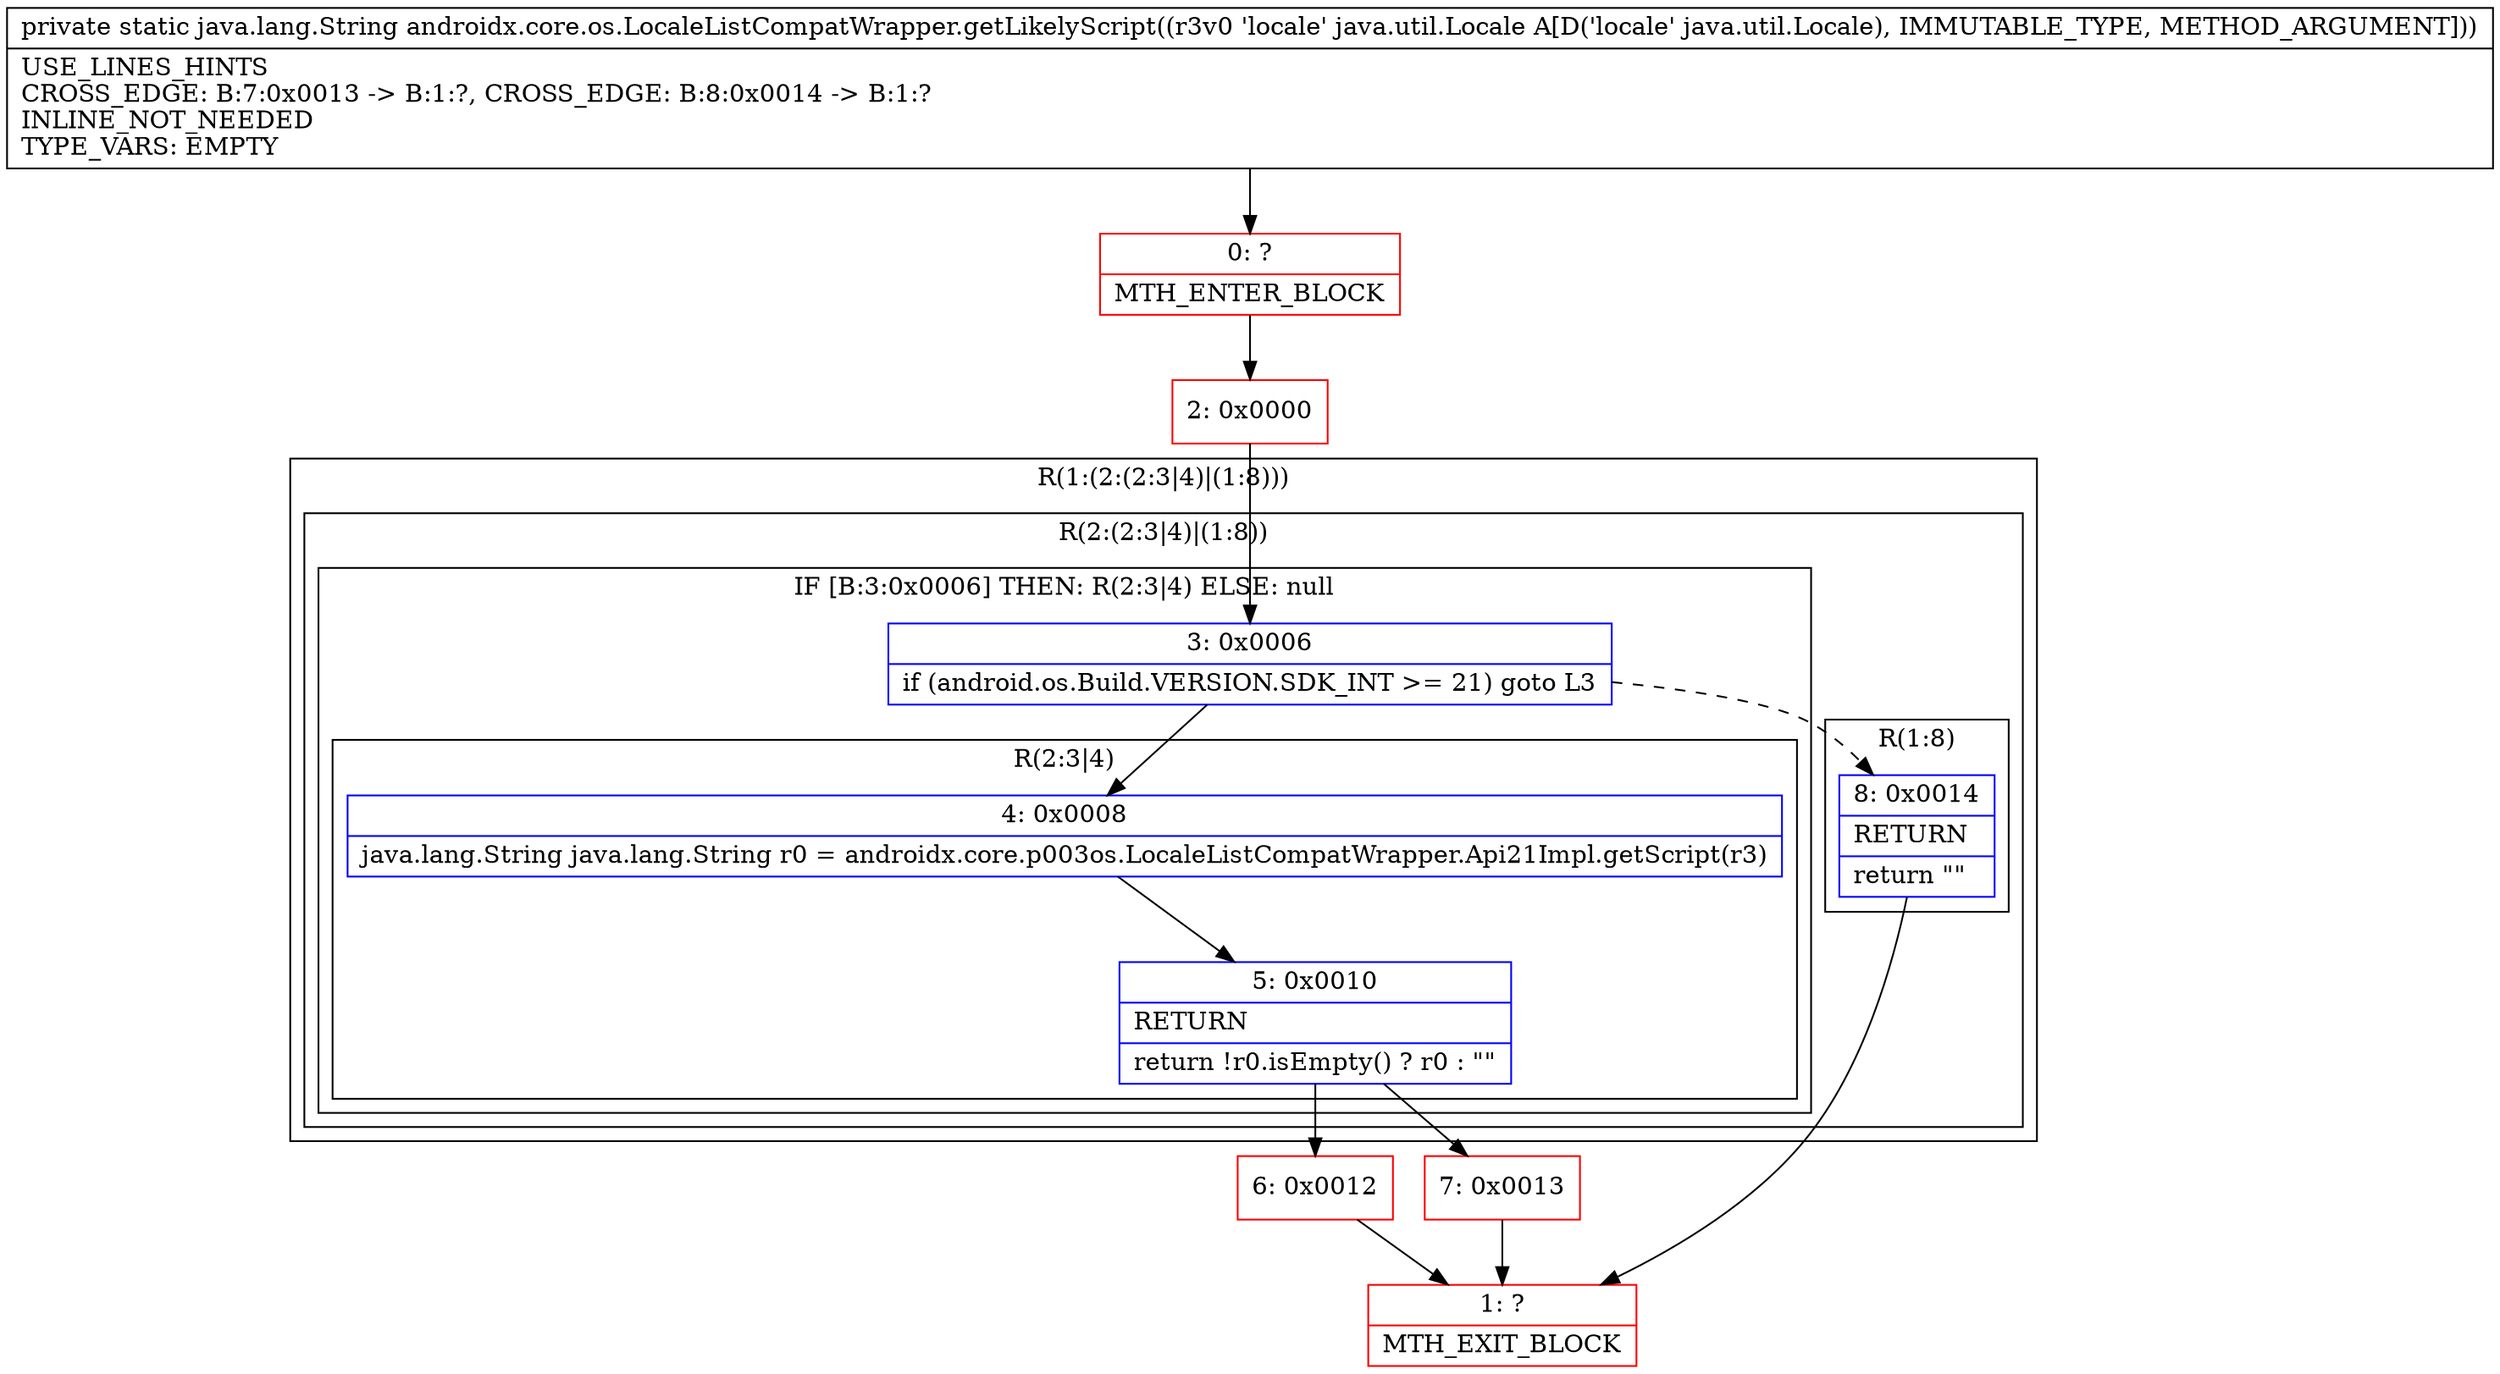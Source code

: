 digraph "CFG forandroidx.core.os.LocaleListCompatWrapper.getLikelyScript(Ljava\/util\/Locale;)Ljava\/lang\/String;" {
subgraph cluster_Region_509936556 {
label = "R(1:(2:(2:3|4)|(1:8)))";
node [shape=record,color=blue];
subgraph cluster_Region_1318653165 {
label = "R(2:(2:3|4)|(1:8))";
node [shape=record,color=blue];
subgraph cluster_IfRegion_789817363 {
label = "IF [B:3:0x0006] THEN: R(2:3|4) ELSE: null";
node [shape=record,color=blue];
Node_3 [shape=record,label="{3\:\ 0x0006|if (android.os.Build.VERSION.SDK_INT \>= 21) goto L3\l}"];
subgraph cluster_Region_324590331 {
label = "R(2:3|4)";
node [shape=record,color=blue];
Node_4 [shape=record,label="{4\:\ 0x0008|java.lang.String java.lang.String r0 = androidx.core.p003os.LocaleListCompatWrapper.Api21Impl.getScript(r3)\l}"];
Node_5 [shape=record,label="{5\:\ 0x0010|RETURN\l|return !r0.isEmpty() ? r0 : \"\"\l}"];
}
}
subgraph cluster_Region_1626918846 {
label = "R(1:8)";
node [shape=record,color=blue];
Node_8 [shape=record,label="{8\:\ 0x0014|RETURN\l|return \"\"\l}"];
}
}
}
Node_0 [shape=record,color=red,label="{0\:\ ?|MTH_ENTER_BLOCK\l}"];
Node_2 [shape=record,color=red,label="{2\:\ 0x0000}"];
Node_6 [shape=record,color=red,label="{6\:\ 0x0012}"];
Node_1 [shape=record,color=red,label="{1\:\ ?|MTH_EXIT_BLOCK\l}"];
Node_7 [shape=record,color=red,label="{7\:\ 0x0013}"];
MethodNode[shape=record,label="{private static java.lang.String androidx.core.os.LocaleListCompatWrapper.getLikelyScript((r3v0 'locale' java.util.Locale A[D('locale' java.util.Locale), IMMUTABLE_TYPE, METHOD_ARGUMENT]))  | USE_LINES_HINTS\lCROSS_EDGE: B:7:0x0013 \-\> B:1:?, CROSS_EDGE: B:8:0x0014 \-\> B:1:?\lINLINE_NOT_NEEDED\lTYPE_VARS: EMPTY\l}"];
MethodNode -> Node_0;Node_3 -> Node_4;
Node_3 -> Node_8[style=dashed];
Node_4 -> Node_5;
Node_5 -> Node_6;
Node_5 -> Node_7;
Node_8 -> Node_1;
Node_0 -> Node_2;
Node_2 -> Node_3;
Node_6 -> Node_1;
Node_7 -> Node_1;
}

